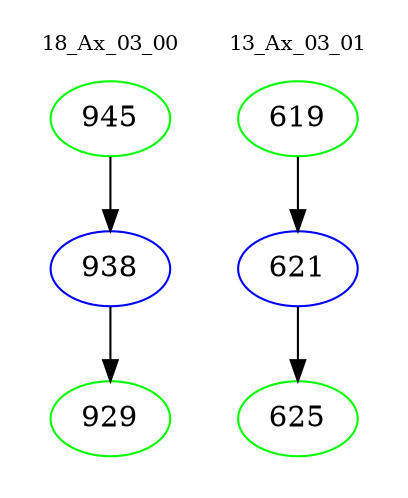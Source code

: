 digraph{
subgraph cluster_0 {
color = white
label = "18_Ax_03_00";
fontsize=10;
T0_945 [label="945", color="green"]
T0_945 -> T0_938 [color="black"]
T0_938 [label="938", color="blue"]
T0_938 -> T0_929 [color="black"]
T0_929 [label="929", color="green"]
}
subgraph cluster_1 {
color = white
label = "13_Ax_03_01";
fontsize=10;
T1_619 [label="619", color="green"]
T1_619 -> T1_621 [color="black"]
T1_621 [label="621", color="blue"]
T1_621 -> T1_625 [color="black"]
T1_625 [label="625", color="green"]
}
}
